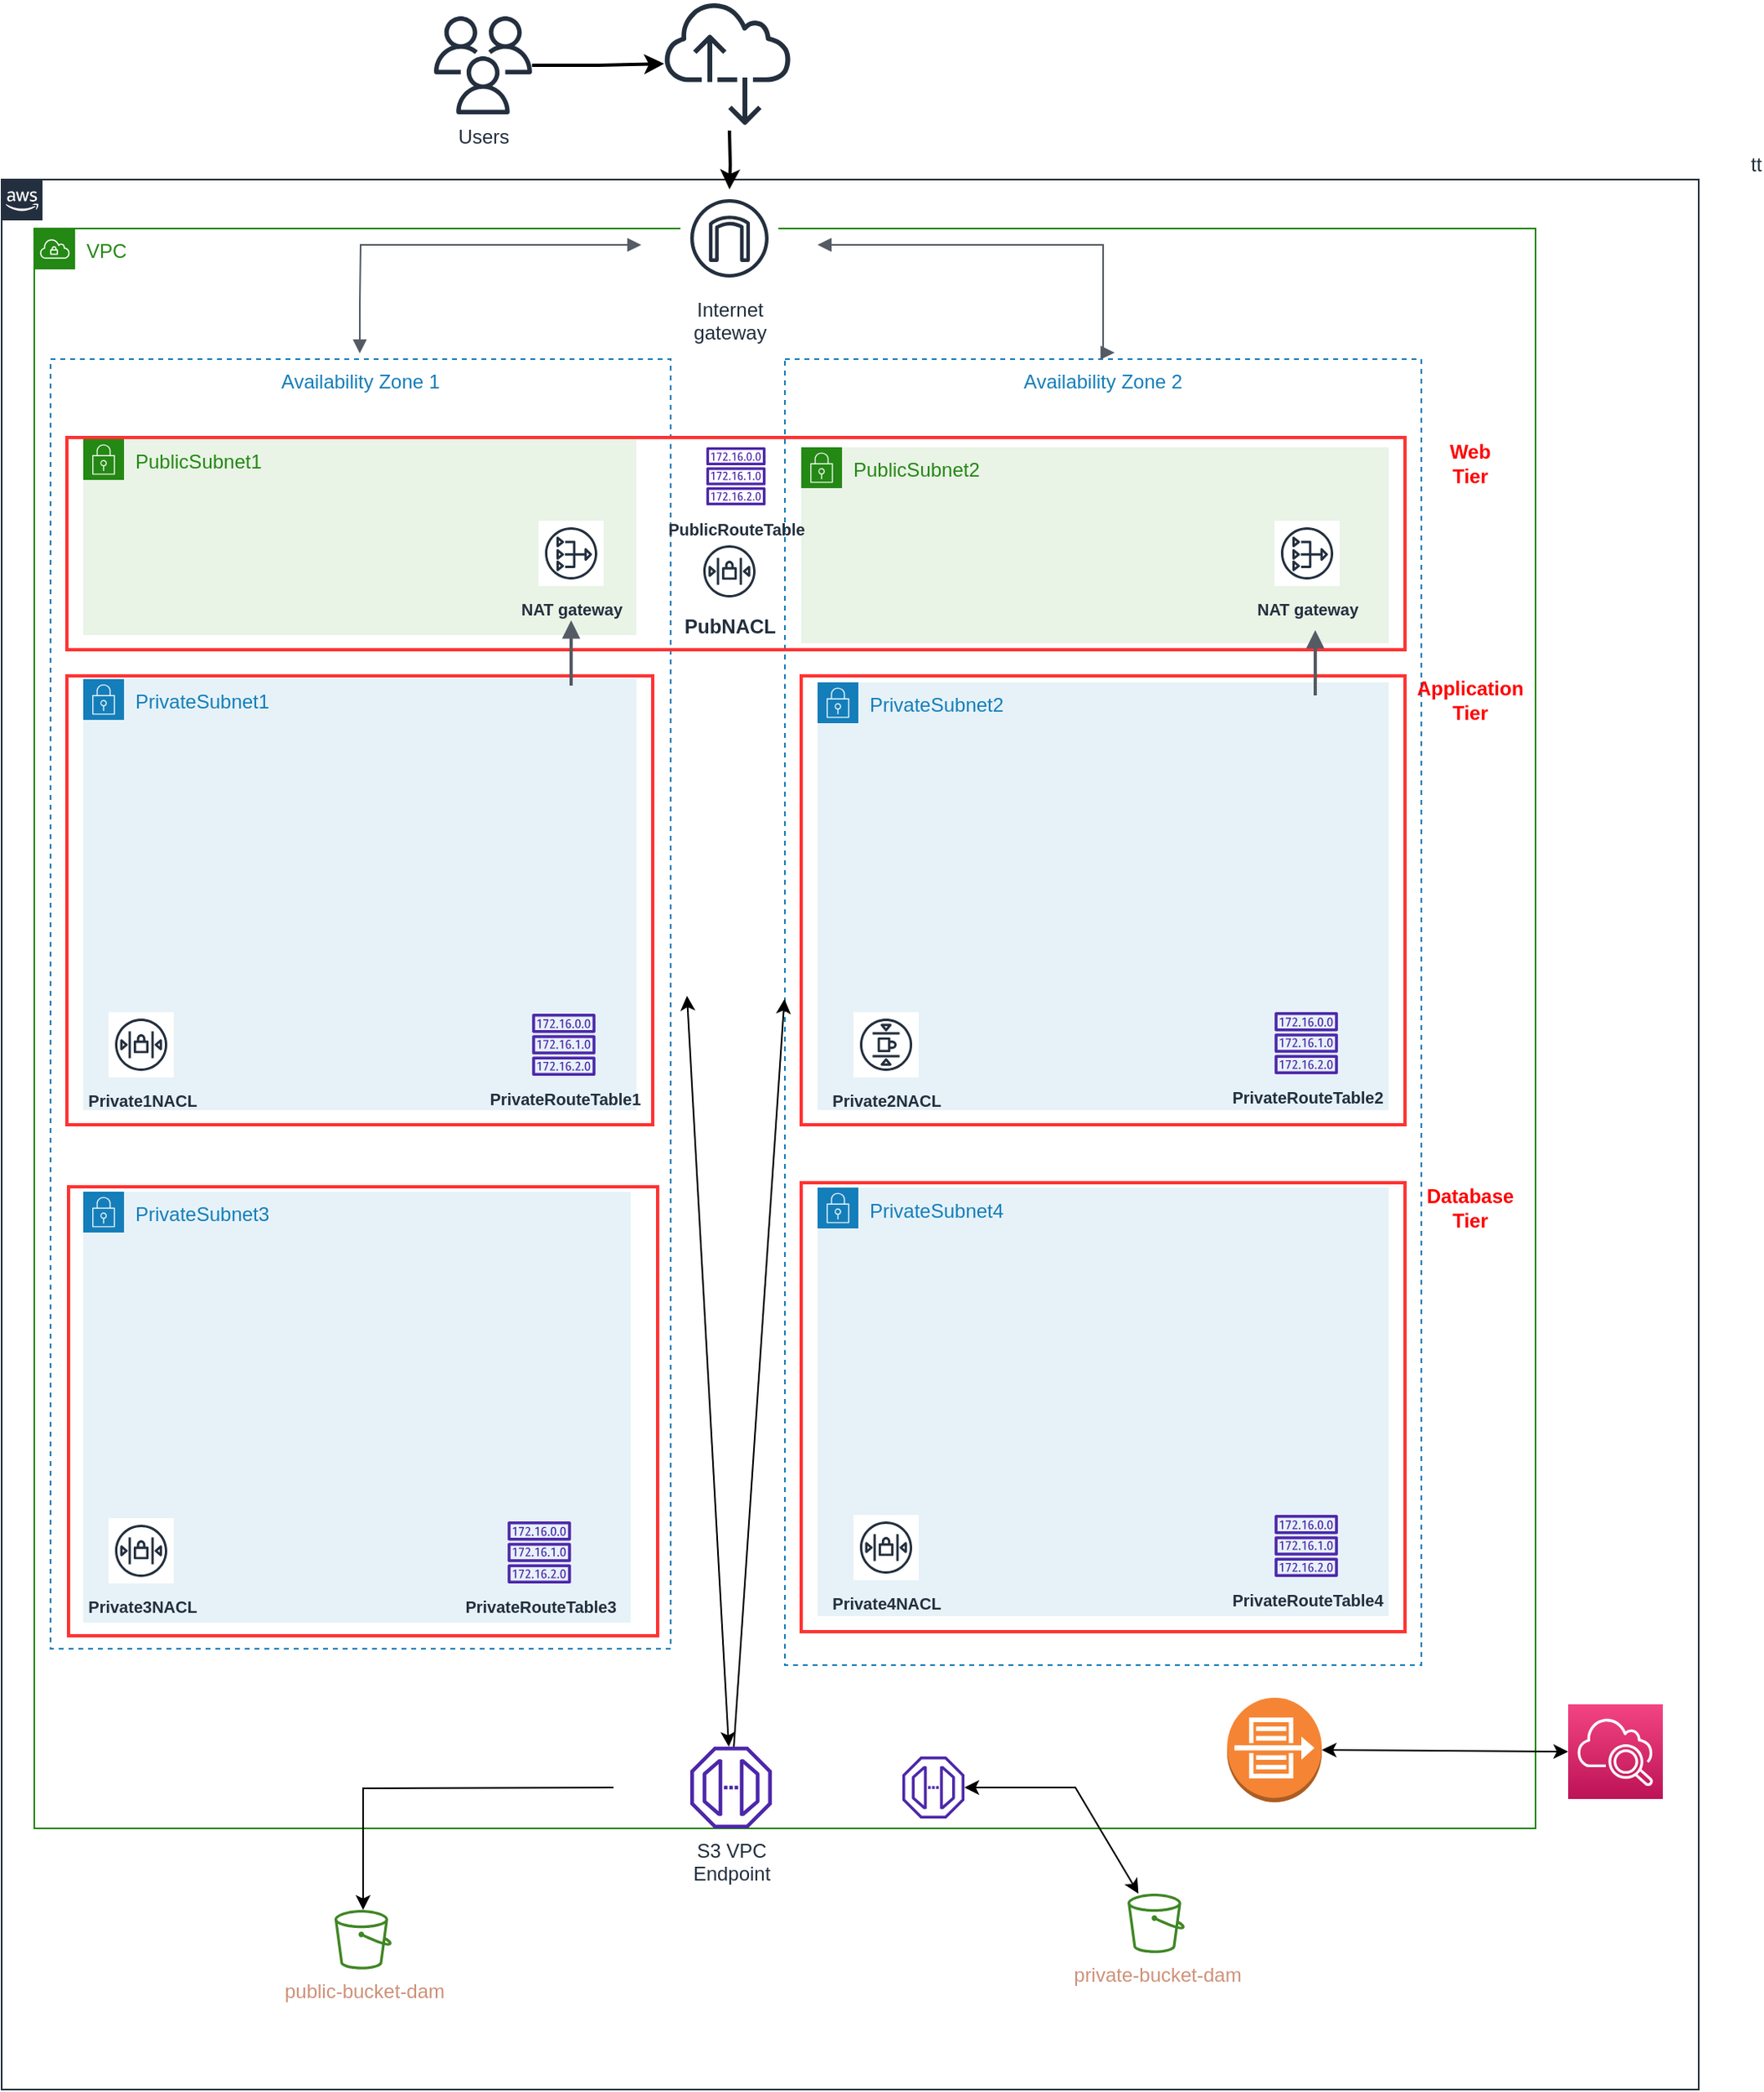 <mxfile version="20.7.4" type="device"><diagram id="jrXY4hO8n29qiqvIHeQG" name="Page-1"><mxGraphModel dx="2616" dy="2114" grid="1" gridSize="10" guides="1" tooltips="1" connect="1" arrows="1" fold="1" page="0" pageScale="1" pageWidth="827" pageHeight="1169" math="0" shadow="0"><root><mxCell id="0"/><mxCell id="1" parent="0"/><mxCell id="ypT8OpxSP5rHBJoX3AZt-1" value="&lt;blockquote style=&quot;margin: 0px 0px 0px 40px; border: none; padding: 0px; line-height: 0%;&quot;&gt;&lt;br&gt;&lt;/blockquote&gt;" style="rounded=0;whiteSpace=wrap;html=1;strokeColor=#FF3333;strokeWidth=2;fillColor=none;align=left;labelPosition=right;verticalLabelPosition=top;verticalAlign=bottom;fontColor=#FF0000;fontStyle=1" parent="1" vertex="1"><mxGeometry x="-560" y="-496" width="370" height="275" as="geometry"/></mxCell><mxCell id="5G6M97Ru5O6IGqaMy1Rf-22" value="tt" style="points=[[0,0],[0.25,0],[0.5,0],[0.75,0],[1,0],[1,0.25],[1,0.5],[1,0.75],[1,1],[0.75,1],[0.5,1],[0.25,1],[0,1],[0,0.75],[0,0.5],[0,0.25]];outlineConnect=0;gradientColor=none;html=1;whiteSpace=wrap;fontSize=12;fontStyle=0;shape=mxgraph.aws4.group;grIcon=mxgraph.aws4.group_aws_cloud_alt;strokeColor=#232F3E;verticalAlign=bottom;align=left;spacingLeft=30;fontColor=#232F3E;dashed=0;fillColor=none;labelPosition=right;verticalLabelPosition=top;" parent="1" vertex="1"><mxGeometry x="-1050" y="-800" width="1040" height="1170" as="geometry"/></mxCell><mxCell id="5G6M97Ru5O6IGqaMy1Rf-23" value="VPC" style="points=[[0,0],[0.25,0],[0.5,0],[0.75,0],[1,0],[1,0.25],[1,0.5],[1,0.75],[1,1],[0.75,1],[0.5,1],[0.25,1],[0,1],[0,0.75],[0,0.5],[0,0.25]];outlineConnect=0;gradientColor=none;html=1;whiteSpace=wrap;fontSize=12;fontStyle=0;shape=mxgraph.aws4.group;grIcon=mxgraph.aws4.group_vpc;strokeColor=#248814;fillColor=none;verticalAlign=top;align=left;spacingLeft=30;dashed=0;fontColor=#248814;" parent="1" vertex="1"><mxGeometry x="-1030" y="-770" width="920" height="980" as="geometry"/></mxCell><mxCell id="5G6M97Ru5O6IGqaMy1Rf-32" value="Availability Zone 2" style="strokeColor=#147EBA;dashed=1;verticalAlign=top;fontStyle=0;fontColor=#147EBA;" parent="1" vertex="1"><mxGeometry x="-570" y="-690" width="390" height="800" as="geometry"/></mxCell><mxCell id="5G6M97Ru5O6IGqaMy1Rf-31" value="Availability Zone 1" style="strokeColor=#147EBA;dashed=1;verticalAlign=top;fontStyle=0;fontColor=#147EBA;" parent="1" vertex="1"><mxGeometry x="-1020" y="-690" width="380" height="790" as="geometry"/></mxCell><mxCell id="xLXbCmjDXcXgFieV5TB8-9" value="&lt;p style=&quot;line-height: 0%;&quot;&gt;&lt;br&gt;&lt;/p&gt;" style="rounded=0;whiteSpace=wrap;html=1;strokeColor=#FF3333;strokeWidth=2;fillColor=none;labelPosition=right;verticalLabelPosition=top;align=left;verticalAlign=bottom;fontColor=default;" parent="1" vertex="1"><mxGeometry x="-1010" y="-642" width="820" height="130" as="geometry"/></mxCell><mxCell id="xLXbCmjDXcXgFieV5TB8-12" value="" style="rounded=0;whiteSpace=wrap;html=1;strokeColor=#FF3333;strokeWidth=2;fillColor=none;" parent="1" vertex="1"><mxGeometry x="-1010" y="-496" width="359" height="275" as="geometry"/></mxCell><mxCell id="xLXbCmjDXcXgFieV5TB8-10" value="&lt;blockquote style=&quot;margin: 0px 0px 0px 40px; border: none; padding: 0px; line-height: 0%;&quot;&gt;&lt;br&gt;&lt;/blockquote&gt;" style="rounded=0;whiteSpace=wrap;html=1;strokeColor=#FF3333;strokeWidth=2;fillColor=none;align=left;labelPosition=right;verticalLabelPosition=top;verticalAlign=bottom;fontColor=#FF0000;fontStyle=1" parent="1" vertex="1"><mxGeometry x="-560" y="-496" width="370" height="275" as="geometry"/></mxCell><mxCell id="5G6M97Ru5O6IGqaMy1Rf-24" value="PublicSubnet1" style="points=[[0,0],[0.25,0],[0.5,0],[0.75,0],[1,0],[1,0.25],[1,0.5],[1,0.75],[1,1],[0.75,1],[0.5,1],[0.25,1],[0,1],[0,0.75],[0,0.5],[0,0.25]];outlineConnect=0;gradientColor=none;html=1;whiteSpace=wrap;fontSize=12;fontStyle=0;shape=mxgraph.aws4.group;grIcon=mxgraph.aws4.group_security_group;grStroke=0;strokeColor=#248814;fillColor=#E9F3E6;verticalAlign=top;align=left;spacingLeft=30;fontColor=#248814;dashed=0;" parent="1" vertex="1"><mxGeometry x="-1000" y="-641" width="339" height="120" as="geometry"/></mxCell><mxCell id="5G6M97Ru5O6IGqaMy1Rf-25" value="PublicSubnet2" style="points=[[0,0],[0.25,0],[0.5,0],[0.75,0],[1,0],[1,0.25],[1,0.5],[1,0.75],[1,1],[0.75,1],[0.5,1],[0.25,1],[0,1],[0,0.75],[0,0.5],[0,0.25]];outlineConnect=0;gradientColor=none;html=1;whiteSpace=wrap;fontSize=12;fontStyle=0;shape=mxgraph.aws4.group;grIcon=mxgraph.aws4.group_security_group;grStroke=0;strokeColor=#248814;fillColor=#E9F3E6;verticalAlign=top;align=left;spacingLeft=30;fontColor=#248814;dashed=0;" parent="1" vertex="1"><mxGeometry x="-560" y="-636" width="360" height="120" as="geometry"/></mxCell><mxCell id="5G6M97Ru5O6IGqaMy1Rf-26" value="PrivateSubnet1" style="points=[[0,0],[0.25,0],[0.5,0],[0.75,0],[1,0],[1,0.25],[1,0.5],[1,0.75],[1,1],[0.75,1],[0.5,1],[0.25,1],[0,1],[0,0.75],[0,0.5],[0,0.25]];outlineConnect=0;gradientColor=none;html=1;whiteSpace=wrap;fontSize=12;fontStyle=0;shape=mxgraph.aws4.group;grIcon=mxgraph.aws4.group_security_group;grStroke=0;strokeColor=#147EBA;fillColor=#E6F2F8;verticalAlign=top;align=left;spacingLeft=30;fontColor=#147EBA;dashed=0;" parent="1" vertex="1"><mxGeometry x="-1000" y="-494" width="339" height="264" as="geometry"/></mxCell><mxCell id="5G6M97Ru5O6IGqaMy1Rf-27" value="PrivateSubnet2" style="points=[[0,0],[0.25,0],[0.5,0],[0.75,0],[1,0],[1,0.25],[1,0.5],[1,0.75],[1,1],[0.75,1],[0.5,1],[0.25,1],[0,1],[0,0.75],[0,0.5],[0,0.25]];outlineConnect=0;gradientColor=none;html=1;whiteSpace=wrap;fontSize=12;fontStyle=0;shape=mxgraph.aws4.group;grIcon=mxgraph.aws4.group_security_group;grStroke=0;strokeColor=#147EBA;fillColor=#E6F2F8;verticalAlign=top;align=left;spacingLeft=30;fontColor=#147EBA;dashed=0;" parent="1" vertex="1"><mxGeometry x="-550" y="-492" width="350" height="262" as="geometry"/></mxCell><mxCell id="xLXbCmjDXcXgFieV5TB8-3" value="" style="edgeStyle=orthogonalEdgeStyle;rounded=0;orthogonalLoop=1;jettySize=auto;html=1;strokeWidth=2;" parent="1" source="5G6M97Ru5O6IGqaMy1Rf-37" target="xLXbCmjDXcXgFieV5TB8-2" edge="1"><mxGeometry relative="1" as="geometry"/></mxCell><mxCell id="5G6M97Ru5O6IGqaMy1Rf-37" value="Users" style="outlineConnect=0;fontColor=#232F3E;gradientColor=none;fillColor=#232F3E;strokeColor=none;dashed=0;verticalLabelPosition=bottom;verticalAlign=top;align=center;html=1;fontSize=12;fontStyle=0;aspect=fixed;pointerEvents=1;shape=mxgraph.aws4.users;" parent="1" vertex="1"><mxGeometry x="-785" y="-900" width="60" height="60" as="geometry"/></mxCell><mxCell id="1VqNuTZfQqDqZBqzcLF3-1" value="&lt;font style=&quot;font-size: 10px;&quot;&gt;&lt;b&gt;NAT gateway&lt;/b&gt;&lt;/font&gt;" style="sketch=0;outlineConnect=0;fontColor=#232F3E;gradientColor=none;strokeColor=#232F3E;fillColor=#ffffff;dashed=0;verticalLabelPosition=bottom;verticalAlign=top;align=center;html=1;fontSize=12;fontStyle=0;aspect=fixed;shape=mxgraph.aws4.resourceIcon;resIcon=mxgraph.aws4.nat_gateway;" parent="1" vertex="1"><mxGeometry x="-721" y="-591" width="40" height="40" as="geometry"/></mxCell><mxCell id="1VqNuTZfQqDqZBqzcLF3-2" value="&lt;b&gt;&lt;font style=&quot;font-size: 10px;&quot;&gt;NAT gateway&lt;/font&gt;&lt;/b&gt;" style="sketch=0;outlineConnect=0;fontColor=#232F3E;gradientColor=none;strokeColor=#232F3E;fillColor=#ffffff;dashed=0;verticalLabelPosition=bottom;verticalAlign=top;align=center;html=1;fontSize=12;fontStyle=0;aspect=fixed;shape=mxgraph.aws4.resourceIcon;resIcon=mxgraph.aws4.nat_gateway;" parent="1" vertex="1"><mxGeometry x="-270" y="-591" width="40" height="40" as="geometry"/></mxCell><mxCell id="1VqNuTZfQqDqZBqzcLF3-4" value="" style="edgeStyle=orthogonalEdgeStyle;html=1;endArrow=block;elbow=vertical;startArrow=none;endFill=1;strokeColor=#545B64;rounded=0;strokeWidth=2;" parent="1" edge="1"><mxGeometry width="100" relative="1" as="geometry"><mxPoint x="-701" y="-490" as="sourcePoint"/><mxPoint x="-701" y="-530" as="targetPoint"/></mxGeometry></mxCell><mxCell id="1VqNuTZfQqDqZBqzcLF3-11" value="" style="edgeStyle=orthogonalEdgeStyle;html=1;endArrow=block;elbow=vertical;startArrow=block;startFill=1;endFill=1;strokeColor=#545B64;rounded=0;entryX=0;entryY=0.5;entryDx=0;entryDy=0;entryPerimeter=0;exitX=0.472;exitY=0.001;exitDx=0;exitDy=0;exitPerimeter=0;" parent="1" edge="1"><mxGeometry width="100" relative="1" as="geometry"><mxPoint x="-830.52" y="-693.52" as="sourcePoint"/><mxPoint x="-658" y="-760.0" as="targetPoint"/><Array as="points"><mxPoint x="-830" y="-724"/><mxPoint x="-830" y="-760"/></Array></mxGeometry></mxCell><mxCell id="wLHNs9uwOwqCMKRV221a-4" value="" style="edgeStyle=orthogonalEdgeStyle;rounded=0;orthogonalLoop=1;jettySize=auto;html=1;" parent="1" target="wLHNs9uwOwqCMKRV221a-1" edge="1"><mxGeometry relative="1" as="geometry"><mxPoint x="-740" y="185" as="targetPoint"/><mxPoint x="-675" y="185" as="sourcePoint"/></mxGeometry></mxCell><mxCell id="1VqNuTZfQqDqZBqzcLF3-14" value="" style="edgeStyle=orthogonalEdgeStyle;html=1;endArrow=block;elbow=vertical;startArrow=block;startFill=1;endFill=1;strokeColor=#545B64;rounded=0;exitX=0.518;exitY=-0.005;exitDx=0;exitDy=0;exitPerimeter=0;" parent="1" source="5G6M97Ru5O6IGqaMy1Rf-32" edge="1"><mxGeometry width="100" relative="1" as="geometry"><mxPoint x="-375" y="-700" as="sourcePoint"/><mxPoint x="-550" y="-760" as="targetPoint"/><Array as="points"><mxPoint x="-375" y="-760"/></Array></mxGeometry></mxCell><mxCell id="1VqNuTZfQqDqZBqzcLF3-15" value="" style="endArrow=classic;startArrow=classic;html=1;rounded=0;" parent="1" target="1VqNuTZfQqDqZBqzcLF3-13" edge="1"><mxGeometry width="50" height="50" relative="1" as="geometry"><mxPoint x="-630" y="-300" as="sourcePoint"/><mxPoint x="-580" y="-350" as="targetPoint"/></mxGeometry></mxCell><mxCell id="wLHNs9uwOwqCMKRV221a-1" value="&lt;font color=&quot;#ce9178&quot;&gt;public-bucket-dam&lt;/font&gt;" style="sketch=0;outlineConnect=0;fontColor=#232F3E;gradientColor=none;fillColor=#3F8624;strokeColor=none;dashed=0;verticalLabelPosition=bottom;verticalAlign=top;align=center;html=1;fontSize=12;fontStyle=0;aspect=fixed;pointerEvents=1;shape=mxgraph.aws4.bucket;" parent="1" vertex="1"><mxGeometry x="-846" y="260" width="35" height="36.4" as="geometry"/></mxCell><mxCell id="wLHNs9uwOwqCMKRV221a-5" value="&lt;font color=&quot;#ce9178&quot;&gt;private-bucket-dam&lt;/font&gt;" style="sketch=0;outlineConnect=0;fontColor=#232F3E;gradientColor=none;fillColor=#3F8624;strokeColor=none;dashed=0;verticalLabelPosition=bottom;verticalAlign=top;align=center;html=1;fontSize=12;fontStyle=0;aspect=fixed;pointerEvents=1;shape=mxgraph.aws4.bucket;" parent="1" vertex="1"><mxGeometry x="-360" y="250" width="35" height="36.4" as="geometry"/></mxCell><mxCell id="wLHNs9uwOwqCMKRV221a-6" value="" style="sketch=0;outlineConnect=0;fontColor=#232F3E;gradientColor=none;fillColor=#4D27AA;strokeColor=none;dashed=0;verticalLabelPosition=bottom;verticalAlign=top;align=center;html=1;fontSize=12;fontStyle=0;aspect=fixed;pointerEvents=1;shape=mxgraph.aws4.endpoint;" parent="1" vertex="1"><mxGeometry x="-498" y="166" width="38" height="38" as="geometry"/></mxCell><mxCell id="wLHNs9uwOwqCMKRV221a-14" value="" style="endArrow=classic;startArrow=classic;html=1;rounded=0;" parent="1" source="wLHNs9uwOwqCMKRV221a-5" target="wLHNs9uwOwqCMKRV221a-6" edge="1"><mxGeometry width="50" height="50" relative="1" as="geometry"><mxPoint x="-290" y="220" as="sourcePoint"/><mxPoint x="-240" y="170" as="targetPoint"/><Array as="points"><mxPoint x="-392" y="185"/></Array></mxGeometry></mxCell><mxCell id="wLHNs9uwOwqCMKRV221a-15" value="" style="outlineConnect=0;dashed=0;verticalLabelPosition=bottom;verticalAlign=top;align=center;html=1;shape=mxgraph.aws3.flow_logs;fillColor=#F58534;gradientColor=none;" parent="1" vertex="1"><mxGeometry x="-299" y="130" width="58" height="64" as="geometry"/></mxCell><mxCell id="wLHNs9uwOwqCMKRV221a-16" value="" style="sketch=0;points=[[0,0,0],[0.25,0,0],[0.5,0,0],[0.75,0,0],[1,0,0],[0,1,0],[0.25,1,0],[0.5,1,0],[0.75,1,0],[1,1,0],[0,0.25,0],[0,0.5,0],[0,0.75,0],[1,0.25,0],[1,0.5,0],[1,0.75,0]];points=[[0,0,0],[0.25,0,0],[0.5,0,0],[0.75,0,0],[1,0,0],[0,1,0],[0.25,1,0],[0.5,1,0],[0.75,1,0],[1,1,0],[0,0.25,0],[0,0.5,0],[0,0.75,0],[1,0.25,0],[1,0.5,0],[1,0.75,0]];outlineConnect=0;fontColor=#232F3E;gradientColor=#F34482;gradientDirection=north;fillColor=#BC1356;strokeColor=#ffffff;dashed=0;verticalLabelPosition=bottom;verticalAlign=top;align=center;html=1;fontSize=12;fontStyle=0;aspect=fixed;shape=mxgraph.aws4.resourceIcon;resIcon=mxgraph.aws4.cloudwatch_2;" parent="1" vertex="1"><mxGeometry x="-90" y="134" width="58" height="58" as="geometry"/></mxCell><mxCell id="wLHNs9uwOwqCMKRV221a-17" value="" style="endArrow=classic;startArrow=classic;html=1;rounded=0;entryX=0;entryY=0.5;entryDx=0;entryDy=0;entryPerimeter=0;exitX=1;exitY=0.5;exitDx=0;exitDy=0;exitPerimeter=0;" parent="1" source="wLHNs9uwOwqCMKRV221a-15" target="wLHNs9uwOwqCMKRV221a-16" edge="1"><mxGeometry width="50" height="50" relative="1" as="geometry"><mxPoint x="-260" y="166" as="sourcePoint"/><mxPoint x="-210" y="116" as="targetPoint"/></mxGeometry></mxCell><mxCell id="xLXbCmjDXcXgFieV5TB8-1" value="Internet&#10;gateway" style="sketch=0;outlineConnect=0;fontColor=#232F3E;gradientColor=none;strokeColor=#232F3E;fillColor=#ffffff;dashed=0;verticalLabelPosition=bottom;verticalAlign=top;align=center;html=1;fontSize=12;fontStyle=0;aspect=fixed;shape=mxgraph.aws4.resourceIcon;resIcon=mxgraph.aws4.internet_gateway;" parent="1" vertex="1"><mxGeometry x="-634" y="-794" width="60" height="60" as="geometry"/></mxCell><mxCell id="xLXbCmjDXcXgFieV5TB8-4" value="" style="edgeStyle=orthogonalEdgeStyle;rounded=0;orthogonalLoop=1;jettySize=auto;html=1;strokeWidth=2;" parent="1" target="xLXbCmjDXcXgFieV5TB8-1" edge="1"><mxGeometry relative="1" as="geometry"><mxPoint x="-604" y="-830" as="sourcePoint"/></mxGeometry></mxCell><mxCell id="xLXbCmjDXcXgFieV5TB8-2" value="" style="sketch=0;outlineConnect=0;fontColor=#232F3E;gradientColor=none;fillColor=#232F3D;strokeColor=none;dashed=0;verticalLabelPosition=bottom;verticalAlign=top;align=center;html=1;fontSize=12;fontStyle=0;aspect=fixed;pointerEvents=1;shape=mxgraph.aws4.internet_alt2;" parent="1" vertex="1"><mxGeometry x="-644" y="-910" width="78" height="78" as="geometry"/></mxCell><mxCell id="xLXbCmjDXcXgFieV5TB8-5" value="&lt;font style=&quot;font-size: 10px;&quot;&gt;&lt;b&gt;PublicRouteTable&lt;/b&gt;&lt;/font&gt;" style="sketch=0;outlineConnect=0;fontColor=#232F3E;gradientColor=none;fillColor=#4D27AA;strokeColor=none;dashed=0;verticalLabelPosition=bottom;verticalAlign=top;align=center;html=1;fontSize=12;fontStyle=0;aspect=fixed;pointerEvents=1;shape=mxgraph.aws4.route_table;" parent="1" vertex="1"><mxGeometry x="-618.25" y="-636" width="36.5" height="35.56" as="geometry"/></mxCell><mxCell id="xLXbCmjDXcXgFieV5TB8-6" value="&lt;b&gt;&lt;font style=&quot;font-size: 10px;&quot;&gt;PrivateRouteTable1&lt;/font&gt;&lt;/b&gt;" style="sketch=0;outlineConnect=0;fontColor=#232F3E;gradientColor=none;fillColor=#4D27AA;strokeColor=none;dashed=0;verticalLabelPosition=bottom;verticalAlign=top;align=center;html=1;fontSize=12;fontStyle=0;aspect=fixed;pointerEvents=1;shape=mxgraph.aws4.route_table;" parent="1" vertex="1"><mxGeometry x="-725" y="-289" width="39" height="38" as="geometry"/></mxCell><mxCell id="xLXbCmjDXcXgFieV5TB8-8" value="&lt;b&gt;&lt;font style=&quot;font-size: 10px;&quot;&gt;PrivateRouteTable2&lt;/font&gt;&lt;/b&gt;" style="sketch=0;outlineConnect=0;fontColor=#232F3E;gradientColor=none;fillColor=#4D27AA;strokeColor=none;dashed=0;verticalLabelPosition=bottom;verticalAlign=top;align=center;html=1;fontSize=12;fontStyle=0;aspect=fixed;pointerEvents=1;shape=mxgraph.aws4.route_table;" parent="1" vertex="1"><mxGeometry x="-270" y="-290" width="39" height="38" as="geometry"/></mxCell><mxCell id="1VqNuTZfQqDqZBqzcLF3-13" value="S3 VPC&lt;br&gt;Endpoint&lt;br&gt;" style="sketch=0;outlineConnect=0;fontColor=#232F3E;gradientColor=none;fillColor=#4D27AA;strokeColor=none;dashed=0;verticalLabelPosition=bottom;verticalAlign=top;align=center;html=1;fontSize=12;fontStyle=0;aspect=fixed;pointerEvents=1;shape=mxgraph.aws4.endpoint;" parent="1" vertex="1"><mxGeometry x="-628" y="160" width="50" height="50" as="geometry"/></mxCell><mxCell id="xLXbCmjDXcXgFieV5TB8-13" value="" style="endArrow=none;startArrow=classic;html=1;rounded=0;exitX=0.008;exitY=0.638;exitDx=0;exitDy=0;exitPerimeter=0;" parent="1" target="1VqNuTZfQqDqZBqzcLF3-13" edge="1"><mxGeometry width="50" height="50" relative="1" as="geometry"><mxPoint x="-570.28" y="-298.06" as="sourcePoint"/><mxPoint x="-597.286" y="-150" as="targetPoint"/></mxGeometry></mxCell><mxCell id="xLXbCmjDXcXgFieV5TB8-14" value="" style="rounded=0;whiteSpace=wrap;html=1;strokeColor=#FF3333;strokeWidth=2;fillColor=none;" parent="1" vertex="1"><mxGeometry x="-1009" y="-183" width="361" height="275" as="geometry"/></mxCell><mxCell id="xLXbCmjDXcXgFieV5TB8-15" value="PrivateSubnet3" style="points=[[0,0],[0.25,0],[0.5,0],[0.75,0],[1,0],[1,0.25],[1,0.5],[1,0.75],[1,1],[0.75,1],[0.5,1],[0.25,1],[0,1],[0,0.75],[0,0.5],[0,0.25]];outlineConnect=0;gradientColor=none;html=1;whiteSpace=wrap;fontSize=12;fontStyle=0;shape=mxgraph.aws4.group;grIcon=mxgraph.aws4.group_security_group;grStroke=0;strokeColor=#147EBA;fillColor=#E6F2F8;verticalAlign=top;align=left;spacingLeft=30;fontColor=#147EBA;dashed=0;" parent="1" vertex="1"><mxGeometry x="-1000" y="-180" width="335.5" height="264" as="geometry"/></mxCell><mxCell id="xLXbCmjDXcXgFieV5TB8-16" value="&lt;font style=&quot;font-size: 10px;&quot;&gt;&lt;b&gt;PrivateRouteTable3&lt;/b&gt;&lt;/font&gt;" style="sketch=0;outlineConnect=0;fontColor=#232F3E;gradientColor=none;fillColor=#4D27AA;strokeColor=none;dashed=0;verticalLabelPosition=bottom;verticalAlign=top;align=center;html=1;fontSize=12;fontStyle=0;aspect=fixed;pointerEvents=1;shape=mxgraph.aws4.route_table;" parent="1" vertex="1"><mxGeometry x="-740" y="22" width="39" height="38" as="geometry"/></mxCell><mxCell id="xLXbCmjDXcXgFieV5TB8-17" value="" style="rounded=0;whiteSpace=wrap;html=1;strokeColor=#FF3333;strokeWidth=2;fillColor=none;" parent="1" vertex="1"><mxGeometry x="-560" y="-185.5" width="370" height="275" as="geometry"/></mxCell><mxCell id="xLXbCmjDXcXgFieV5TB8-18" value="PrivateSubnet4" style="points=[[0,0],[0.25,0],[0.5,0],[0.75,0],[1,0],[1,0.25],[1,0.5],[1,0.75],[1,1],[0.75,1],[0.5,1],[0.25,1],[0,1],[0,0.75],[0,0.5],[0,0.25]];outlineConnect=0;gradientColor=none;html=1;whiteSpace=wrap;fontSize=12;fontStyle=0;shape=mxgraph.aws4.group;grIcon=mxgraph.aws4.group_security_group;grStroke=0;strokeColor=#147EBA;fillColor=#E6F2F8;verticalAlign=top;align=left;spacingLeft=30;fontColor=#147EBA;dashed=0;" parent="1" vertex="1"><mxGeometry x="-550" y="-182.5" width="350" height="262.5" as="geometry"/></mxCell><mxCell id="xLXbCmjDXcXgFieV5TB8-19" value="&lt;b&gt;&lt;font style=&quot;font-size: 10px;&quot;&gt;PrivateRouteTable4&lt;/font&gt;&lt;/b&gt;" style="sketch=0;outlineConnect=0;fontColor=#232F3E;gradientColor=none;fillColor=#4D27AA;strokeColor=none;dashed=0;verticalLabelPosition=bottom;verticalAlign=top;align=center;html=1;fontSize=12;fontStyle=0;aspect=fixed;pointerEvents=1;shape=mxgraph.aws4.route_table;" parent="1" vertex="1"><mxGeometry x="-270" y="18" width="39" height="38" as="geometry"/></mxCell><mxCell id="uyt5jaZ_HBhLrm_yC9xE-3" value="Web&lt;br&gt;Tier" style="text;strokeColor=none;align=center;fillColor=none;html=1;verticalAlign=middle;whiteSpace=wrap;rounded=0;fontColor=#FF0000;fontStyle=1" parent="1" vertex="1"><mxGeometry x="-180" y="-641" width="60" height="30" as="geometry"/></mxCell><mxCell id="uyt5jaZ_HBhLrm_yC9xE-4" value="Application&lt;br&gt;Tier" style="text;strokeColor=none;align=center;fillColor=none;html=1;verticalAlign=middle;whiteSpace=wrap;rounded=0;fontColor=#FF0000;fontStyle=1" parent="1" vertex="1"><mxGeometry x="-180" y="-496" width="60" height="30" as="geometry"/></mxCell><mxCell id="uyt5jaZ_HBhLrm_yC9xE-5" value="Database&lt;br&gt;Tier" style="text;strokeColor=none;align=center;fillColor=none;html=1;verticalAlign=middle;whiteSpace=wrap;rounded=0;fontColor=#FF0000;fontStyle=1" parent="1" vertex="1"><mxGeometry x="-180" y="-185.5" width="60" height="30" as="geometry"/></mxCell><mxCell id="uyt5jaZ_HBhLrm_yC9xE-8" value="&lt;font style=&quot;font-size: 10px;&quot;&gt;Private1NACL&lt;/font&gt;" style="sketch=0;outlineConnect=0;fontColor=#232F3E;gradientColor=none;strokeColor=#232F3E;fillColor=#ffffff;dashed=0;verticalLabelPosition=bottom;verticalAlign=top;align=center;html=1;fontSize=12;fontStyle=1;aspect=fixed;shape=mxgraph.aws4.resourceIcon;resIcon=mxgraph.aws4.network_access_control_list;" parent="1" vertex="1"><mxGeometry x="-984.5" y="-290" width="40" height="40" as="geometry"/></mxCell><mxCell id="uyt5jaZ_HBhLrm_yC9xE-9" value="PubNACL" style="sketch=0;outlineConnect=0;fontColor=#232F3E;gradientColor=none;strokeColor=#232F3E;fillColor=#ffffff;dashed=0;verticalLabelPosition=bottom;verticalAlign=top;align=center;html=1;fontSize=12;fontStyle=1;aspect=fixed;shape=mxgraph.aws4.resourceIcon;resIcon=mxgraph.aws4.network_access_control_list;" parent="1" vertex="1"><mxGeometry x="-624" y="-580" width="40" height="40" as="geometry"/></mxCell><mxCell id="uyt5jaZ_HBhLrm_yC9xE-10" value="&lt;font style=&quot;font-size: 10px;&quot;&gt;Private2NACL&lt;/font&gt;" style="sketch=0;outlineConnect=0;fontColor=#232F3E;gradientColor=none;strokeColor=#232F3E;fillColor=#ffffff;dashed=0;verticalLabelPosition=bottom;verticalAlign=top;align=center;html=1;fontSize=12;fontStyle=1;aspect=fixed;shape=mxgraph.aws4.resourceIcon;resIcon=mxgraph.aws4.network_access_control_list;direction=south;" parent="1" vertex="1"><mxGeometry x="-528" y="-290" width="40" height="40" as="geometry"/></mxCell><mxCell id="uyt5jaZ_HBhLrm_yC9xE-11" value="&lt;font style=&quot;font-size: 10px;&quot;&gt;Private3NACL&lt;/font&gt;" style="sketch=0;outlineConnect=0;fontColor=#232F3E;gradientColor=none;strokeColor=#232F3E;fillColor=#ffffff;dashed=0;verticalLabelPosition=bottom;verticalAlign=top;align=center;html=1;fontSize=12;fontStyle=1;aspect=fixed;shape=mxgraph.aws4.resourceIcon;resIcon=mxgraph.aws4.network_access_control_list;" parent="1" vertex="1"><mxGeometry x="-984.5" y="20" width="40" height="40" as="geometry"/></mxCell><mxCell id="uyt5jaZ_HBhLrm_yC9xE-12" value="&lt;font style=&quot;font-size: 10px;&quot;&gt;Private4NACL&lt;/font&gt;" style="sketch=0;outlineConnect=0;fontColor=#232F3E;gradientColor=none;strokeColor=#232F3E;fillColor=#ffffff;dashed=0;verticalLabelPosition=bottom;verticalAlign=top;align=center;html=1;fontSize=12;fontStyle=1;aspect=fixed;shape=mxgraph.aws4.resourceIcon;resIcon=mxgraph.aws4.network_access_control_list;" parent="1" vertex="1"><mxGeometry x="-528" y="18" width="40" height="40" as="geometry"/></mxCell><mxCell id="uyt5jaZ_HBhLrm_yC9xE-13" value="" style="edgeStyle=orthogonalEdgeStyle;html=1;endArrow=block;elbow=vertical;startArrow=none;endFill=1;strokeColor=#545B64;rounded=0;strokeWidth=2;" parent="1" edge="1"><mxGeometry width="100" relative="1" as="geometry"><mxPoint x="-245" y="-484" as="sourcePoint"/><mxPoint x="-245" y="-524" as="targetPoint"/></mxGeometry></mxCell></root></mxGraphModel></diagram></mxfile>